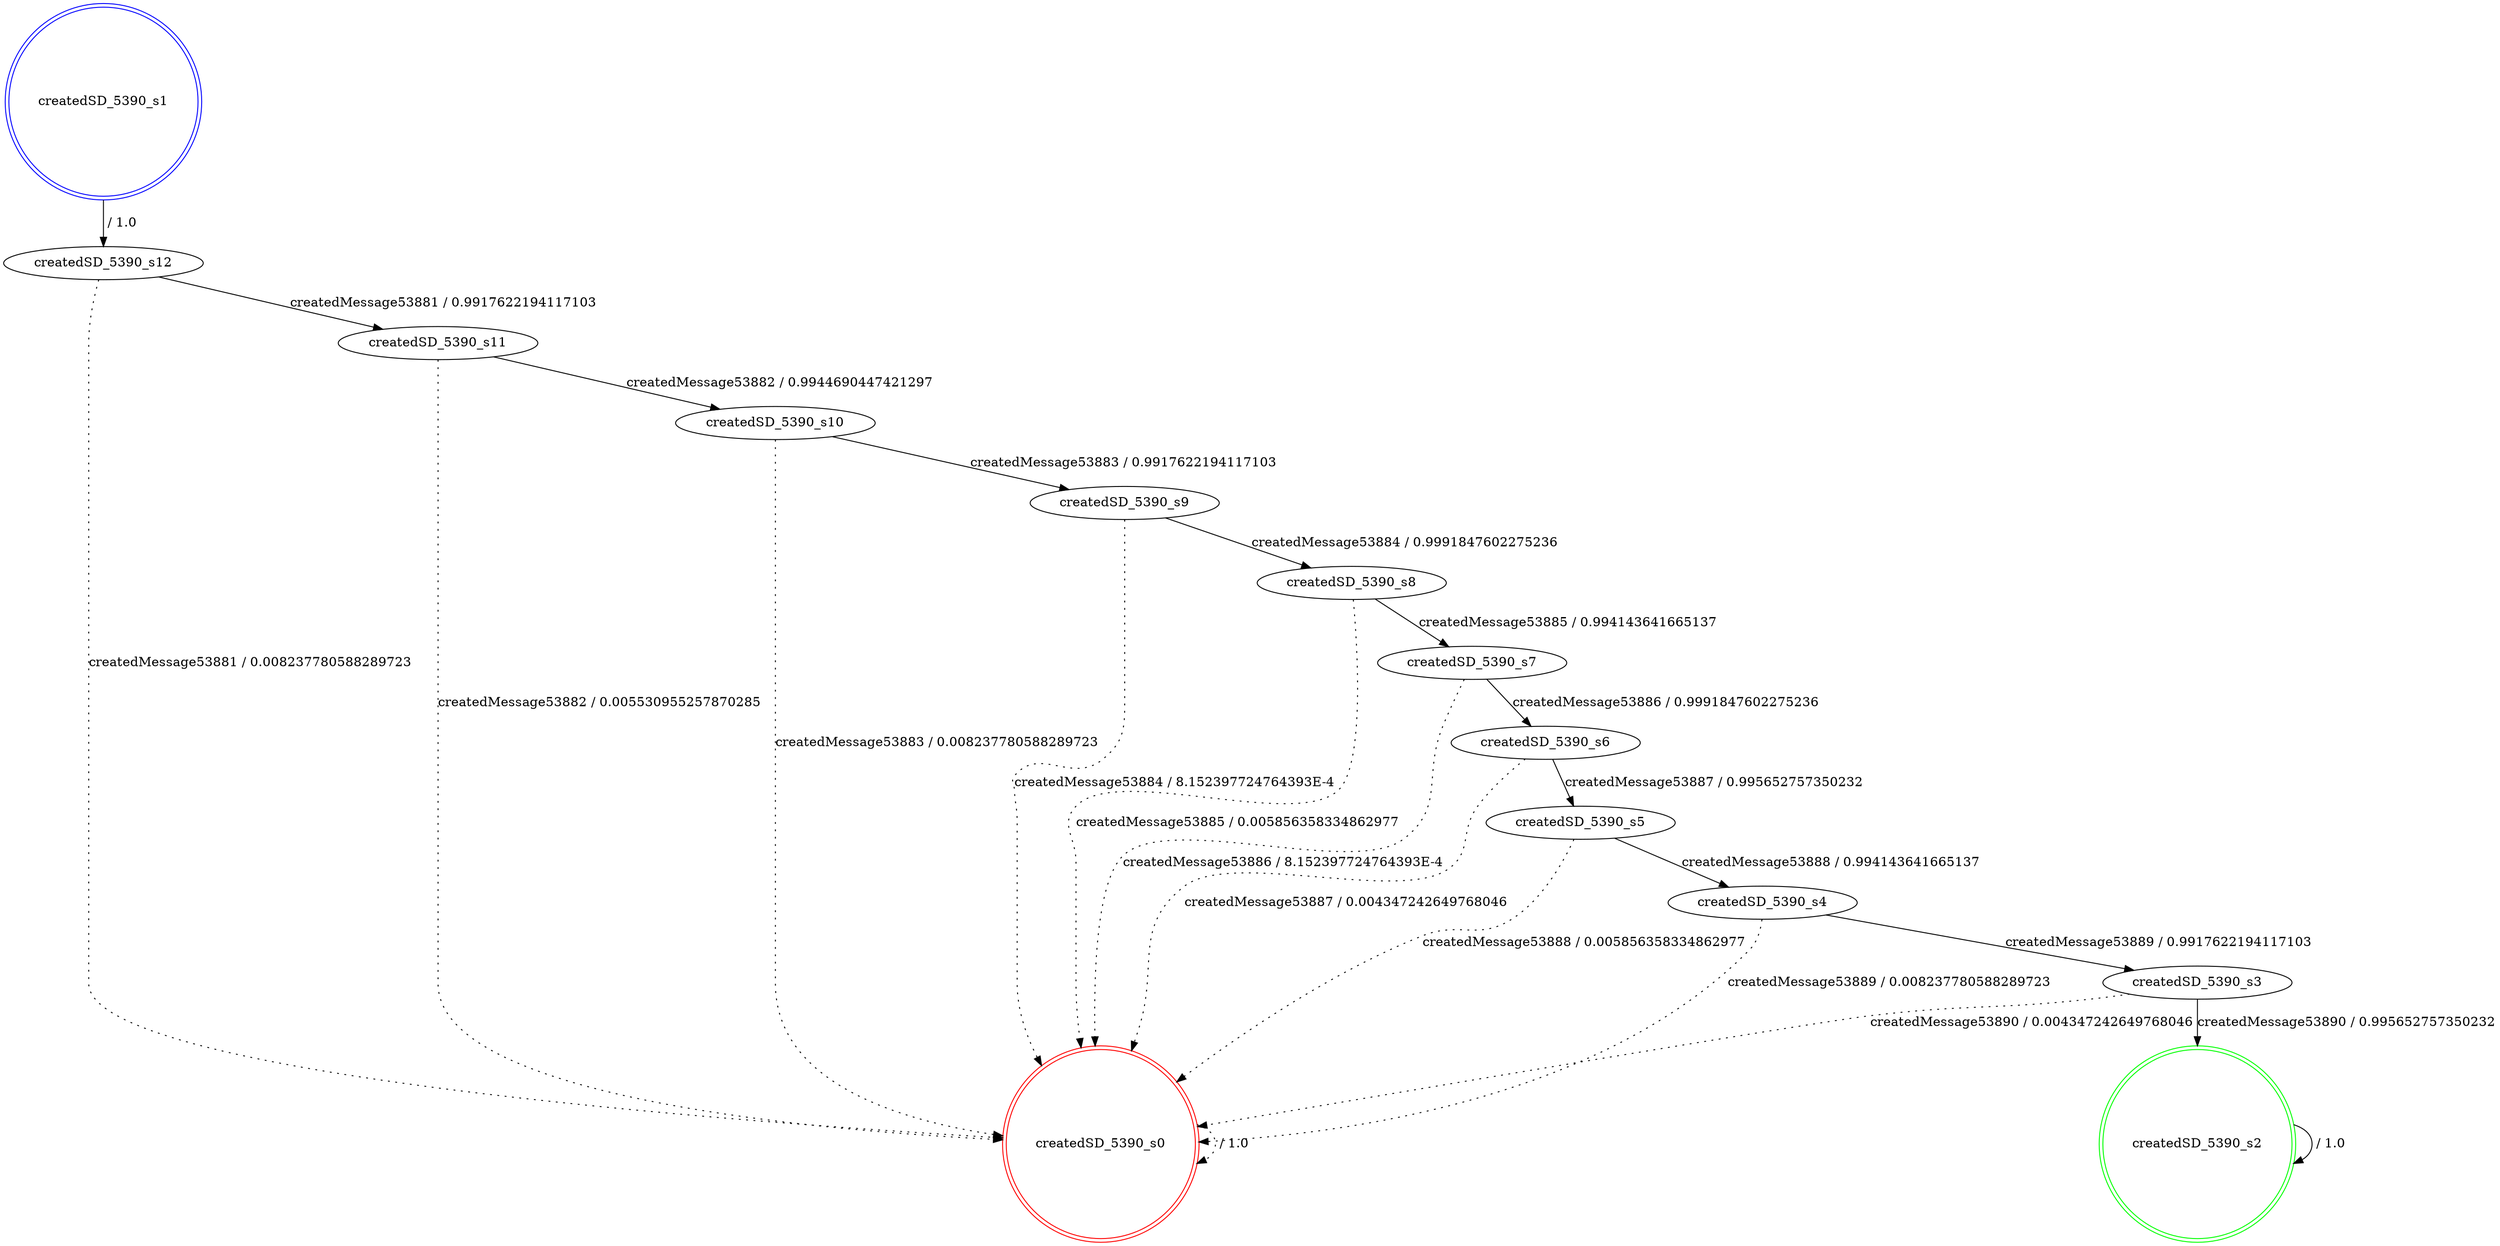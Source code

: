 digraph graphname {
createdSD_5390_s0 [label="createdSD_5390_s0",color=red,shape=doublecircle ];
createdSD_5390_s1 [label="createdSD_5390_s1",color=blue,shape=doublecircle ];
createdSD_5390_s2 [label="createdSD_5390_s2",color=green,shape=doublecircle ];
createdSD_5390_s3 [label="createdSD_5390_s3" ];
createdSD_5390_s4 [label="createdSD_5390_s4" ];
createdSD_5390_s5 [label="createdSD_5390_s5" ];
createdSD_5390_s6 [label="createdSD_5390_s6" ];
createdSD_5390_s7 [label="createdSD_5390_s7" ];
createdSD_5390_s8 [label="createdSD_5390_s8" ];
createdSD_5390_s9 [label="createdSD_5390_s9" ];
createdSD_5390_s10 [label="createdSD_5390_s10" ];
createdSD_5390_s11 [label="createdSD_5390_s11" ];
createdSD_5390_s12 [label="createdSD_5390_s12" ];
createdSD_5390_s0 -> createdSD_5390_s0 [label=" / 1.0", style=dotted];
createdSD_5390_s1 -> createdSD_5390_s12 [label=" / 1.0"];
createdSD_5390_s2 -> createdSD_5390_s2 [label=" / 1.0"];
createdSD_5390_s3 -> createdSD_5390_s2 [label="createdMessage53890 / 0.995652757350232"];
createdSD_5390_s3 -> createdSD_5390_s0 [label="createdMessage53890 / 0.004347242649768046", style=dotted];
createdSD_5390_s4 -> createdSD_5390_s3 [label="createdMessage53889 / 0.9917622194117103"];
createdSD_5390_s4 -> createdSD_5390_s0 [label="createdMessage53889 / 0.008237780588289723", style=dotted];
createdSD_5390_s5 -> createdSD_5390_s4 [label="createdMessage53888 / 0.994143641665137"];
createdSD_5390_s5 -> createdSD_5390_s0 [label="createdMessage53888 / 0.005856358334862977", style=dotted];
createdSD_5390_s6 -> createdSD_5390_s5 [label="createdMessage53887 / 0.995652757350232"];
createdSD_5390_s6 -> createdSD_5390_s0 [label="createdMessage53887 / 0.004347242649768046", style=dotted];
createdSD_5390_s7 -> createdSD_5390_s6 [label="createdMessage53886 / 0.9991847602275236"];
createdSD_5390_s7 -> createdSD_5390_s0 [label="createdMessage53886 / 8.152397724764393E-4", style=dotted];
createdSD_5390_s8 -> createdSD_5390_s7 [label="createdMessage53885 / 0.994143641665137"];
createdSD_5390_s8 -> createdSD_5390_s0 [label="createdMessage53885 / 0.005856358334862977", style=dotted];
createdSD_5390_s9 -> createdSD_5390_s8 [label="createdMessage53884 / 0.9991847602275236"];
createdSD_5390_s9 -> createdSD_5390_s0 [label="createdMessage53884 / 8.152397724764393E-4", style=dotted];
createdSD_5390_s10 -> createdSD_5390_s9 [label="createdMessage53883 / 0.9917622194117103"];
createdSD_5390_s10 -> createdSD_5390_s0 [label="createdMessage53883 / 0.008237780588289723", style=dotted];
createdSD_5390_s11 -> createdSD_5390_s10 [label="createdMessage53882 / 0.9944690447421297"];
createdSD_5390_s11 -> createdSD_5390_s0 [label="createdMessage53882 / 0.005530955257870285", style=dotted];
createdSD_5390_s12 -> createdSD_5390_s11 [label="createdMessage53881 / 0.9917622194117103"];
createdSD_5390_s12 -> createdSD_5390_s0 [label="createdMessage53881 / 0.008237780588289723", style=dotted];
}